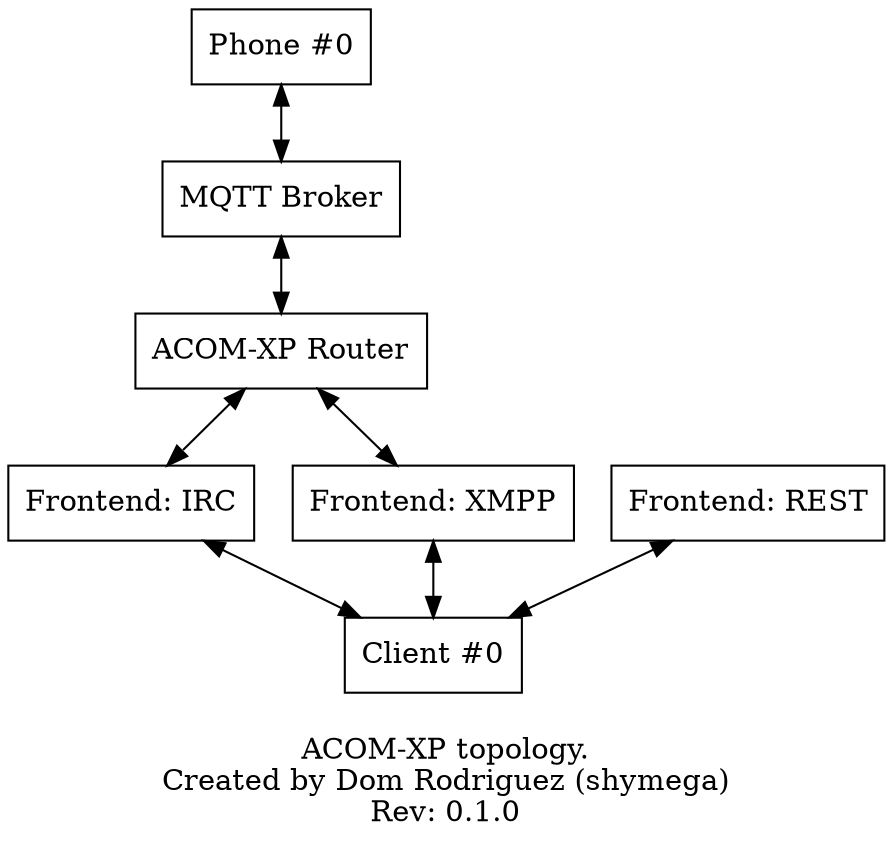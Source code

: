 digraph Router {
    graph [overlap=false, splines=true]
    phone0 [shape=record,label="Phone #0"];
    broker [shape=record,label="MQTT Broker"];
    router [shape=record,label="ACOM-XP Router"];
    frt_irc [shape=record,label="Frontend: IRC"];
    frt_xmpp [shape=record,label="Frontend: XMPP"];
    frt_rest [shape=record,label="Frontend: REST"];

    phone0 -> broker [dir="both"];
    broker -> router [dir="both"];

    router -> frt_irc [dir="both"];
    router -> frt_xmpp [dir="both"];

    client0 [shape=record,label="Client #0"];

    frt_irc -> client0 [dir="both"];
    frt_xmpp -> client0 [dir="both"];
    frt_rest -> client0 [dir="both"]

    label = "\nACOM-XP topology.\nCreated by Dom Rodriguez (shymega)\nRev: 0.1.0"
}
